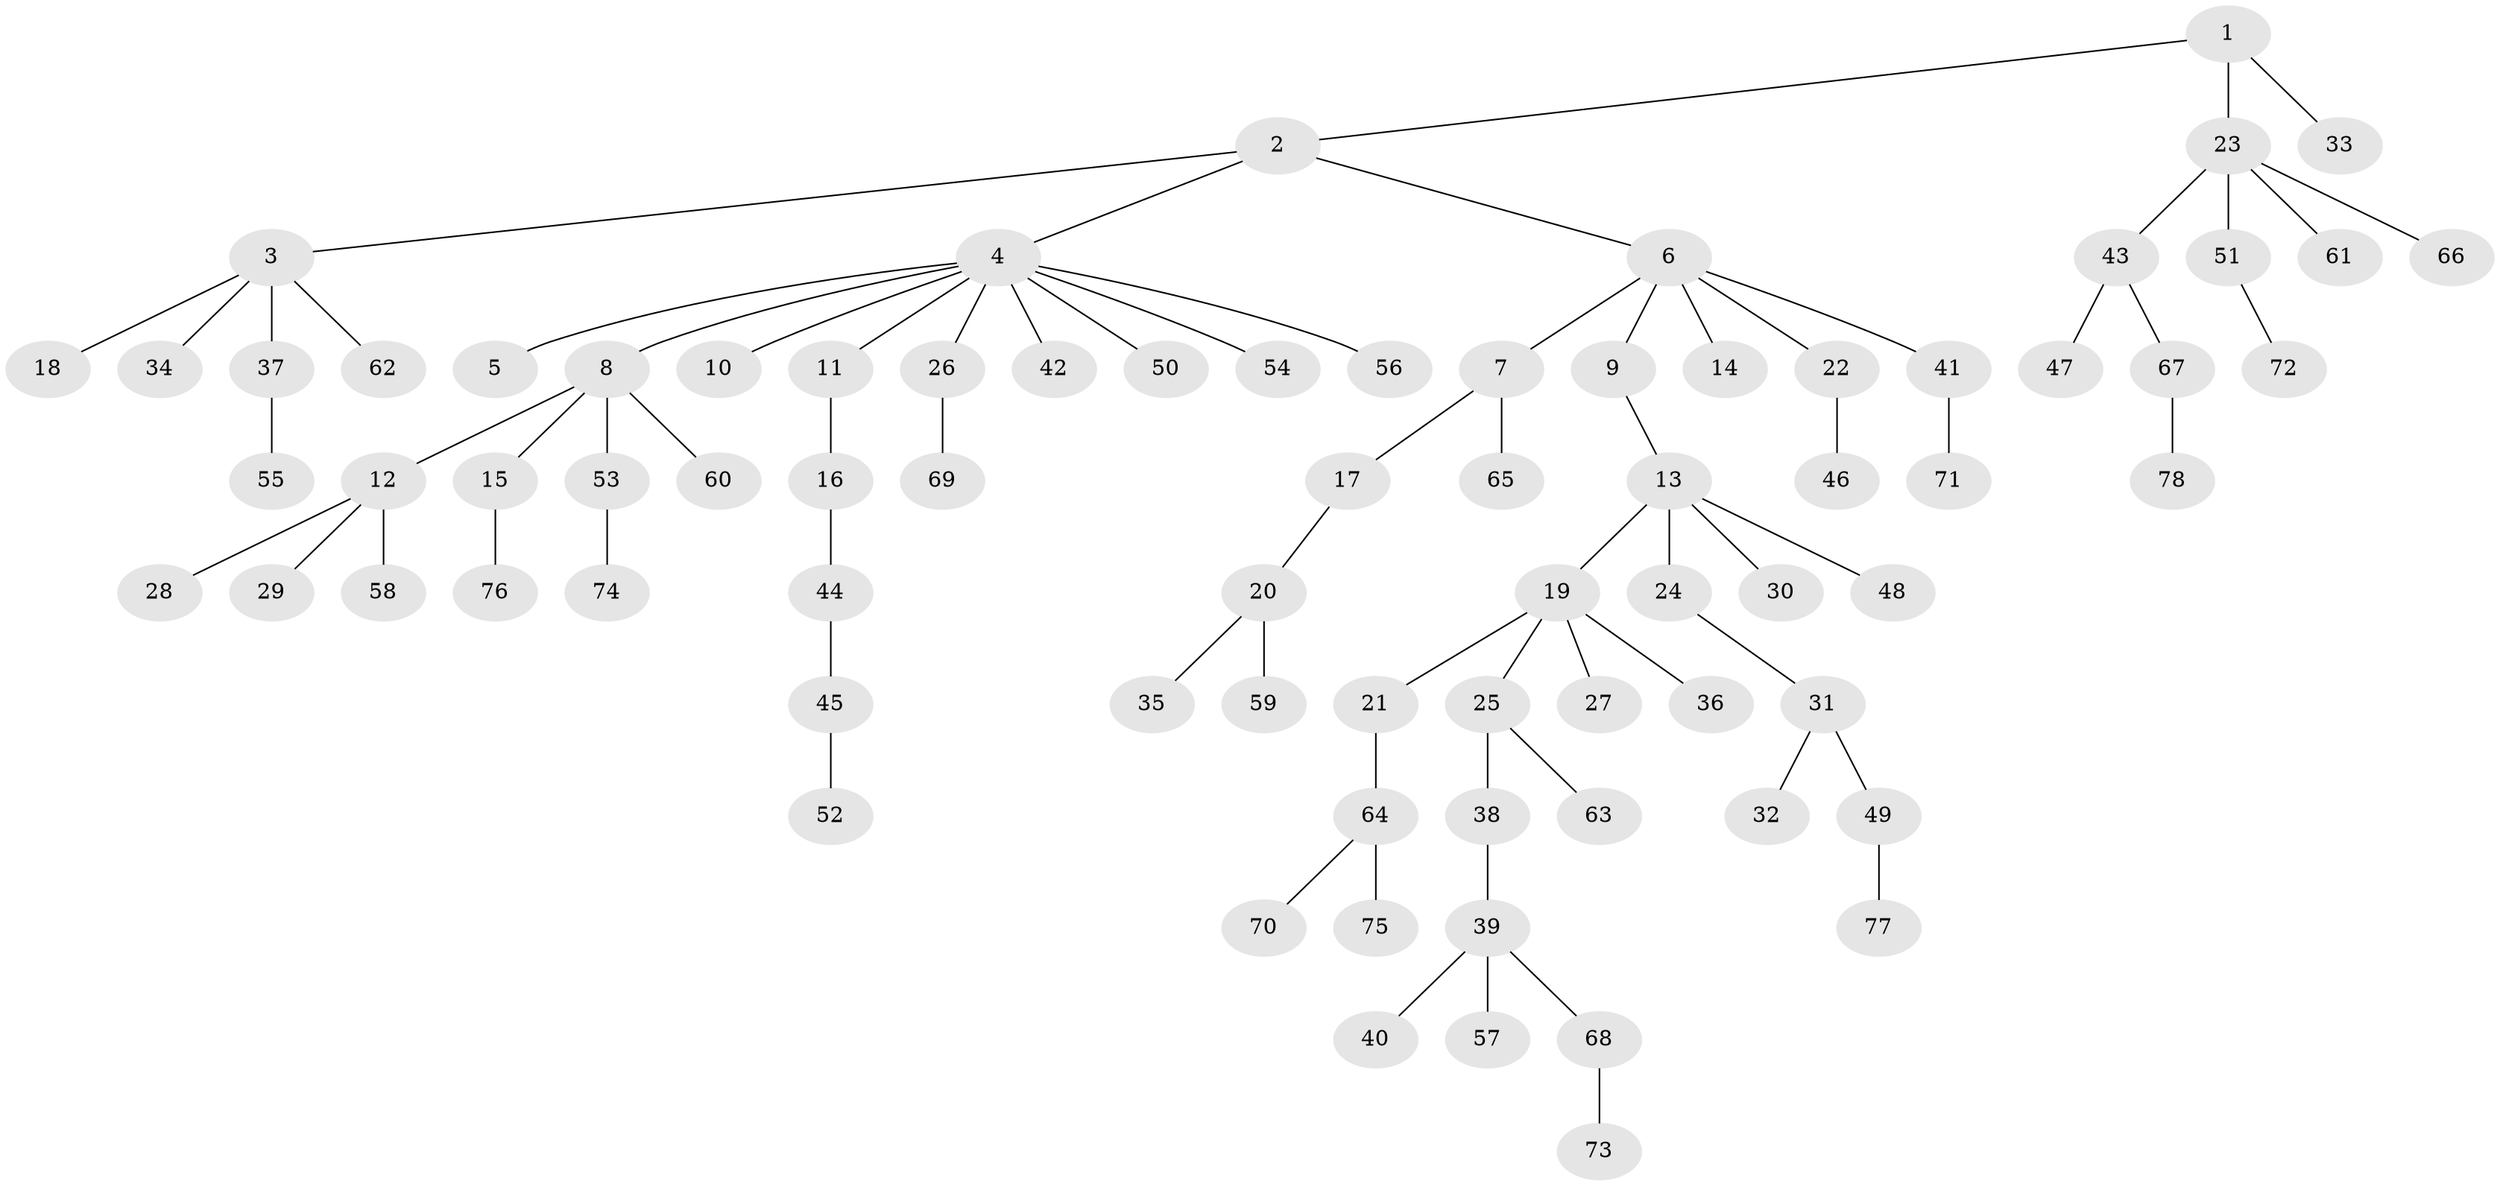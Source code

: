 // Generated by graph-tools (version 1.1) at 2025/15/03/09/25 04:15:23]
// undirected, 78 vertices, 77 edges
graph export_dot {
graph [start="1"]
  node [color=gray90,style=filled];
  1;
  2;
  3;
  4;
  5;
  6;
  7;
  8;
  9;
  10;
  11;
  12;
  13;
  14;
  15;
  16;
  17;
  18;
  19;
  20;
  21;
  22;
  23;
  24;
  25;
  26;
  27;
  28;
  29;
  30;
  31;
  32;
  33;
  34;
  35;
  36;
  37;
  38;
  39;
  40;
  41;
  42;
  43;
  44;
  45;
  46;
  47;
  48;
  49;
  50;
  51;
  52;
  53;
  54;
  55;
  56;
  57;
  58;
  59;
  60;
  61;
  62;
  63;
  64;
  65;
  66;
  67;
  68;
  69;
  70;
  71;
  72;
  73;
  74;
  75;
  76;
  77;
  78;
  1 -- 2;
  1 -- 23;
  1 -- 33;
  2 -- 3;
  2 -- 4;
  2 -- 6;
  3 -- 18;
  3 -- 34;
  3 -- 37;
  3 -- 62;
  4 -- 5;
  4 -- 8;
  4 -- 10;
  4 -- 11;
  4 -- 26;
  4 -- 42;
  4 -- 50;
  4 -- 54;
  4 -- 56;
  6 -- 7;
  6 -- 9;
  6 -- 14;
  6 -- 22;
  6 -- 41;
  7 -- 17;
  7 -- 65;
  8 -- 12;
  8 -- 15;
  8 -- 53;
  8 -- 60;
  9 -- 13;
  11 -- 16;
  12 -- 28;
  12 -- 29;
  12 -- 58;
  13 -- 19;
  13 -- 24;
  13 -- 30;
  13 -- 48;
  15 -- 76;
  16 -- 44;
  17 -- 20;
  19 -- 21;
  19 -- 25;
  19 -- 27;
  19 -- 36;
  20 -- 35;
  20 -- 59;
  21 -- 64;
  22 -- 46;
  23 -- 43;
  23 -- 51;
  23 -- 61;
  23 -- 66;
  24 -- 31;
  25 -- 38;
  25 -- 63;
  26 -- 69;
  31 -- 32;
  31 -- 49;
  37 -- 55;
  38 -- 39;
  39 -- 40;
  39 -- 57;
  39 -- 68;
  41 -- 71;
  43 -- 47;
  43 -- 67;
  44 -- 45;
  45 -- 52;
  49 -- 77;
  51 -- 72;
  53 -- 74;
  64 -- 70;
  64 -- 75;
  67 -- 78;
  68 -- 73;
}

